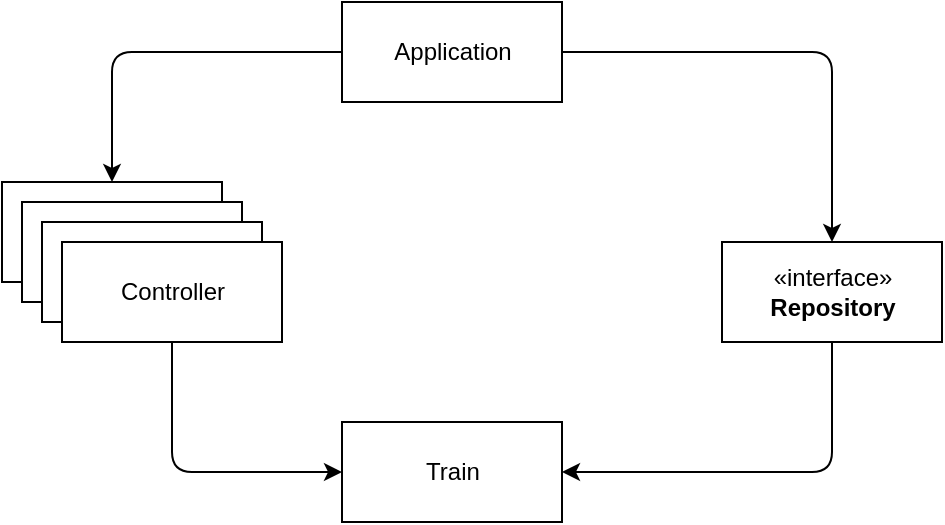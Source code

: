 <mxfile>
    <diagram id="wsslvUVb8ydzT1h5_sqj" name="Page-1">
        <mxGraphModel dx="799" dy="464" grid="1" gridSize="10" guides="1" tooltips="1" connect="1" arrows="1" fold="1" page="1" pageScale="1" pageWidth="1100" pageHeight="850" math="0" shadow="0">
            <root>
                <mxCell id="0"/>
                <mxCell id="1" parent="0"/>
                <mxCell id="23" style="edgeStyle=none;html=1;exitX=0.5;exitY=1;exitDx=0;exitDy=0;entryX=1;entryY=0.5;entryDx=0;entryDy=0;" edge="1" parent="1" source="12" target="21">
                    <mxGeometry relative="1" as="geometry">
                        <Array as="points">
                            <mxPoint x="535" y="465"/>
                        </Array>
                    </mxGeometry>
                </mxCell>
                <mxCell id="12" value="«interface»&lt;br&gt;&lt;b&gt;Repository&lt;/b&gt;" style="html=1;" vertex="1" parent="1">
                    <mxGeometry x="480" y="350" width="110" height="50" as="geometry"/>
                </mxCell>
                <mxCell id="19" style="edgeStyle=none;html=1;exitX=1;exitY=0.5;exitDx=0;exitDy=0;entryX=0.5;entryY=0;entryDx=0;entryDy=0;" edge="1" parent="1" source="13" target="12">
                    <mxGeometry relative="1" as="geometry">
                        <Array as="points">
                            <mxPoint x="535" y="255"/>
                        </Array>
                    </mxGeometry>
                </mxCell>
                <mxCell id="20" style="edgeStyle=none;html=1;exitX=0;exitY=0.5;exitDx=0;exitDy=0;entryX=0.5;entryY=0;entryDx=0;entryDy=0;" edge="1" parent="1" source="13" target="14">
                    <mxGeometry relative="1" as="geometry">
                        <Array as="points">
                            <mxPoint x="175" y="255"/>
                        </Array>
                    </mxGeometry>
                </mxCell>
                <mxCell id="13" value="Application" style="html=1;" vertex="1" parent="1">
                    <mxGeometry x="290" y="230" width="110" height="50" as="geometry"/>
                </mxCell>
                <mxCell id="14" value="View 1" style="html=1;" vertex="1" parent="1">
                    <mxGeometry x="120" y="320" width="110" height="50" as="geometry"/>
                </mxCell>
                <mxCell id="15" value="View 1" style="html=1;" vertex="1" parent="1">
                    <mxGeometry x="130" y="330" width="110" height="50" as="geometry"/>
                </mxCell>
                <mxCell id="16" value="View 1" style="html=1;" vertex="1" parent="1">
                    <mxGeometry x="140" y="340" width="110" height="50" as="geometry"/>
                </mxCell>
                <mxCell id="22" style="edgeStyle=none;html=1;exitX=0.5;exitY=1;exitDx=0;exitDy=0;entryX=0;entryY=0.5;entryDx=0;entryDy=0;" edge="1" parent="1" source="17" target="21">
                    <mxGeometry relative="1" as="geometry">
                        <Array as="points">
                            <mxPoint x="205" y="465"/>
                        </Array>
                    </mxGeometry>
                </mxCell>
                <mxCell id="17" value="Controller" style="html=1;" vertex="1" parent="1">
                    <mxGeometry x="150" y="350" width="110" height="50" as="geometry"/>
                </mxCell>
                <mxCell id="21" value="Train" style="html=1;" vertex="1" parent="1">
                    <mxGeometry x="290" y="440" width="110" height="50" as="geometry"/>
                </mxCell>
            </root>
        </mxGraphModel>
    </diagram>
</mxfile>